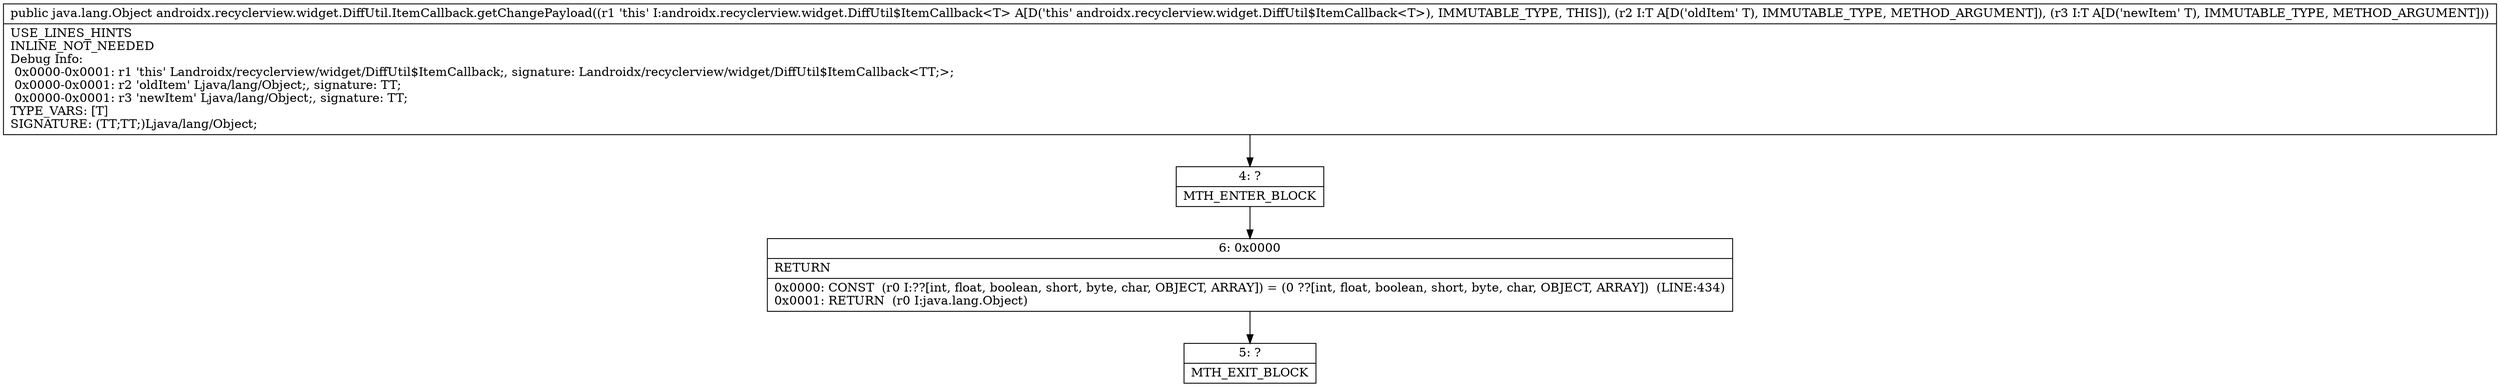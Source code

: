 digraph "CFG forandroidx.recyclerview.widget.DiffUtil.ItemCallback.getChangePayload(Ljava\/lang\/Object;Ljava\/lang\/Object;)Ljava\/lang\/Object;" {
Node_4 [shape=record,label="{4\:\ ?|MTH_ENTER_BLOCK\l}"];
Node_6 [shape=record,label="{6\:\ 0x0000|RETURN\l|0x0000: CONST  (r0 I:??[int, float, boolean, short, byte, char, OBJECT, ARRAY]) = (0 ??[int, float, boolean, short, byte, char, OBJECT, ARRAY])  (LINE:434)\l0x0001: RETURN  (r0 I:java.lang.Object) \l}"];
Node_5 [shape=record,label="{5\:\ ?|MTH_EXIT_BLOCK\l}"];
MethodNode[shape=record,label="{public java.lang.Object androidx.recyclerview.widget.DiffUtil.ItemCallback.getChangePayload((r1 'this' I:androidx.recyclerview.widget.DiffUtil$ItemCallback\<T\> A[D('this' androidx.recyclerview.widget.DiffUtil$ItemCallback\<T\>), IMMUTABLE_TYPE, THIS]), (r2 I:T A[D('oldItem' T), IMMUTABLE_TYPE, METHOD_ARGUMENT]), (r3 I:T A[D('newItem' T), IMMUTABLE_TYPE, METHOD_ARGUMENT]))  | USE_LINES_HINTS\lINLINE_NOT_NEEDED\lDebug Info:\l  0x0000\-0x0001: r1 'this' Landroidx\/recyclerview\/widget\/DiffUtil$ItemCallback;, signature: Landroidx\/recyclerview\/widget\/DiffUtil$ItemCallback\<TT;\>;\l  0x0000\-0x0001: r2 'oldItem' Ljava\/lang\/Object;, signature: TT;\l  0x0000\-0x0001: r3 'newItem' Ljava\/lang\/Object;, signature: TT;\lTYPE_VARS: [T]\lSIGNATURE: (TT;TT;)Ljava\/lang\/Object;\l}"];
MethodNode -> Node_4;Node_4 -> Node_6;
Node_6 -> Node_5;
}


